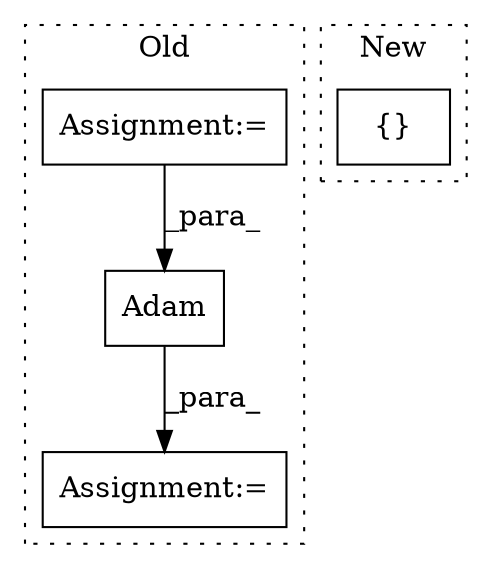 digraph G {
subgraph cluster0 {
1 [label="Adam" a="32" s="2784,2797" l="5,1" shape="box"];
3 [label="Assignment:=" a="7" s="2783" l="1" shape="box"];
4 [label="Assignment:=" a="7" s="1049" l="1" shape="box"];
label = "Old";
style="dotted";
}
subgraph cluster1 {
2 [label="{}" a="4" s="3716,3729" l="1,1" shape="box"];
label = "New";
style="dotted";
}
1 -> 3 [label="_para_"];
4 -> 1 [label="_para_"];
}